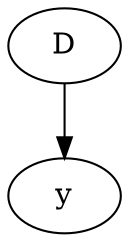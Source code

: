 strict digraph "" {
	y	 [complexity=0,
		importance=0.599999904633,
		rank=0.0];
	D	 [complexity=1,
		importance=5.19999933243,
		rank=5.19999933243];
	D -> y;
}
